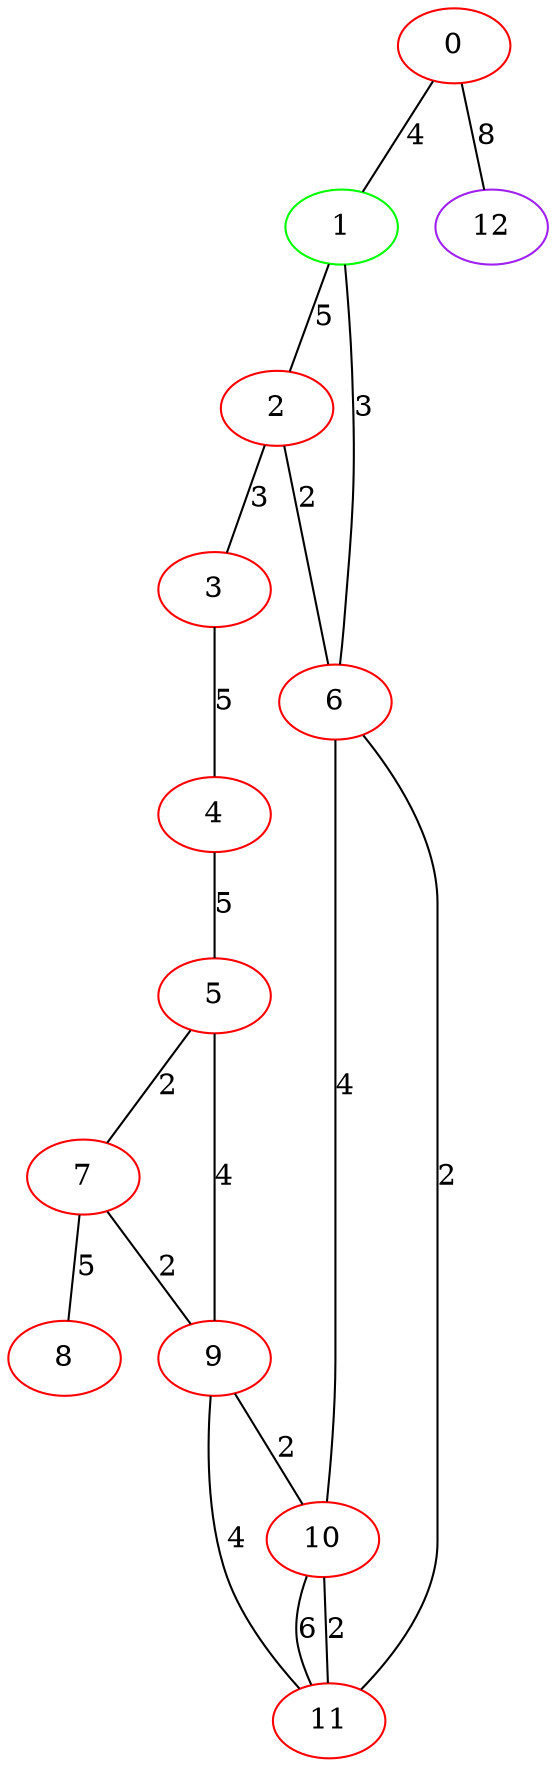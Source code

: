 graph "" {
0 [color=red, weight=1];
1 [color=green, weight=2];
2 [color=red, weight=1];
3 [color=red, weight=1];
4 [color=red, weight=1];
5 [color=red, weight=1];
6 [color=red, weight=1];
7 [color=red, weight=1];
8 [color=red, weight=1];
9 [color=red, weight=1];
10 [color=red, weight=1];
11 [color=red, weight=1];
12 [color=purple, weight=4];
0 -- 1  [key=0, label=4];
0 -- 12  [key=0, label=8];
1 -- 2  [key=0, label=5];
1 -- 6  [key=0, label=3];
2 -- 3  [key=0, label=3];
2 -- 6  [key=0, label=2];
3 -- 4  [key=0, label=5];
4 -- 5  [key=0, label=5];
5 -- 9  [key=0, label=4];
5 -- 7  [key=0, label=2];
6 -- 11  [key=0, label=2];
6 -- 10  [key=0, label=4];
7 -- 8  [key=0, label=5];
7 -- 9  [key=0, label=2];
9 -- 10  [key=0, label=2];
9 -- 11  [key=0, label=4];
10 -- 11  [key=0, label=6];
10 -- 11  [key=1, label=2];
}
